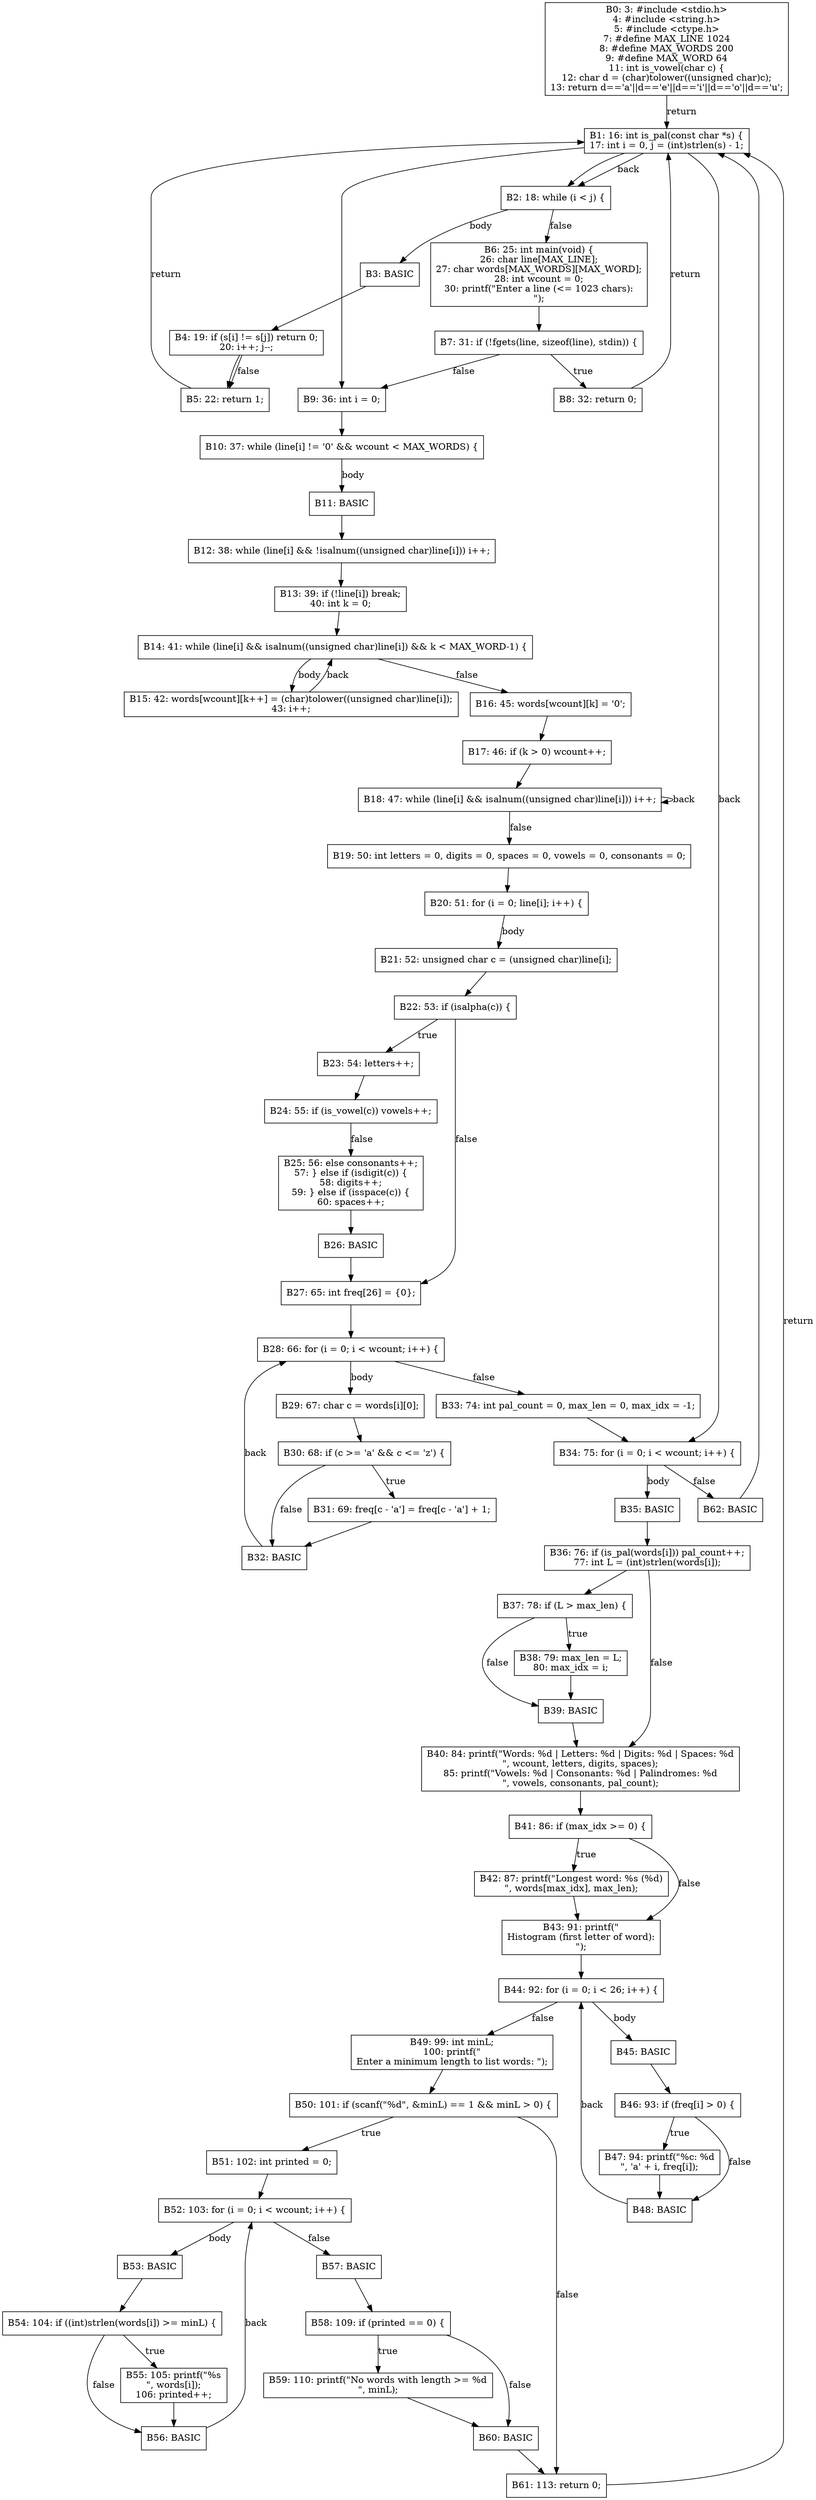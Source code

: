 digraph CFG {
  node [shape=box];
  B0 [label="B0: 3: #include <stdio.h>\n4: #include <string.h>\n5: #include <ctype.h>\n7: #define MAX_LINE 1024\n8: #define MAX_WORDS 200\n9: #define MAX_WORD 64\n11: int is_vowel(char c) {\n12: char d = (char)tolower((unsigned char)c);\n13: return d=='a'||d=='e'||d=='i'||d=='o'||d=='u';"];
  B1 [label="B1: 16: int is_pal(const char *s) {\n17: int i = 0, j = (int)strlen(s) - 1;"];
  B2 [label="B2: 18: while (i < j) {"];
  B3 [label="B3: BASIC"];
  B4 [label="B4: 19: if (s[i] != s[j]) return 0;\n20: i++; j--;"];
  B5 [label="B5: 22: return 1;"];
  B6 [label="B6: 25: int main(void) {\n26: char line[MAX_LINE];\n27: char words[MAX_WORDS][MAX_WORD];\n28: int wcount = 0;\n30: printf(\"Enter a line (<= 1023 chars):\n\");"];
  B7 [label="B7: 31: if (!fgets(line, sizeof(line), stdin)) {"];
  B8 [label="B8: 32: return 0;"];
  B9 [label="B9: 36: int i = 0;"];
  B10 [label="B10: 37: while (line[i] != '\0' && wcount < MAX_WORDS) {"];
  B11 [label="B11: BASIC"];
  B12 [label="B12: 38: while (line[i] && !isalnum((unsigned char)line[i])) i++;"];
  B13 [label="B13: 39: if (!line[i]) break;\n40: int k = 0;"];
  B14 [label="B14: 41: while (line[i] && isalnum((unsigned char)line[i]) && k < MAX_WORD-1) {"];
  B15 [label="B15: 42: words[wcount][k++] = (char)tolower((unsigned char)line[i]);\n43: i++;"];
  B16 [label="B16: 45: words[wcount][k] = '\0';"];
  B17 [label="B17: 46: if (k > 0) wcount++;"];
  B18 [label="B18: 47: while (line[i] && isalnum((unsigned char)line[i])) i++;"];
  B19 [label="B19: 50: int letters = 0, digits = 0, spaces = 0, vowels = 0, consonants = 0;"];
  B20 [label="B20: 51: for (i = 0; line[i]; i++) {"];
  B21 [label="B21: 52: unsigned char c = (unsigned char)line[i];"];
  B22 [label="B22: 53: if (isalpha(c)) {"];
  B23 [label="B23: 54: letters++;"];
  B24 [label="B24: 55: if (is_vowel(c)) vowels++;"];
  B25 [label="B25: 56: else consonants++;\n57: } else if (isdigit(c)) {\n58: digits++;\n59: } else if (isspace(c)) {\n60: spaces++;"];
  B26 [label="B26: BASIC"];
  B27 [label="B27: 65: int freq[26] = {0};"];
  B28 [label="B28: 66: for (i = 0; i < wcount; i++) {"];
  B29 [label="B29: 67: char c = words[i][0];"];
  B30 [label="B30: 68: if (c >= 'a' && c <= 'z') {"];
  B31 [label="B31: 69: freq[c - 'a'] = freq[c - 'a'] + 1;"];
  B32 [label="B32: BASIC"];
  B33 [label="B33: 74: int pal_count = 0, max_len = 0, max_idx = -1;"];
  B34 [label="B34: 75: for (i = 0; i < wcount; i++) {"];
  B35 [label="B35: BASIC"];
  B36 [label="B36: 76: if (is_pal(words[i])) pal_count++;\n77: int L = (int)strlen(words[i]);"];
  B37 [label="B37: 78: if (L > max_len) {"];
  B38 [label="B38: 79: max_len = L;\n80: max_idx = i;"];
  B39 [label="B39: BASIC"];
  B40 [label="B40: 84: printf(\"Words: %d | Letters: %d | Digits: %d | Spaces: %d\n\", wcount, letters, digits, spaces);\n85: printf(\"Vowels: %d | Consonants: %d | Palindromes: %d\n\", vowels, consonants, pal_count);"];
  B41 [label="B41: 86: if (max_idx >= 0) {"];
  B42 [label="B42: 87: printf(\"Longest word: %s (%d)\n\", words[max_idx], max_len);"];
  B43 [label="B43: 91: printf(\"\nHistogram (first letter of word):\n\");"];
  B44 [label="B44: 92: for (i = 0; i < 26; i++) {"];
  B45 [label="B45: BASIC"];
  B46 [label="B46: 93: if (freq[i] > 0) {"];
  B47 [label="B47: 94: printf(\"%c: %d\n\", 'a' + i, freq[i]);"];
  B48 [label="B48: BASIC"];
  B49 [label="B49: 99: int minL;\n100: printf(\"\nEnter a minimum length to list words: \");"];
  B50 [label="B50: 101: if (scanf(\"%d\", &minL) == 1 && minL > 0) {"];
  B51 [label="B51: 102: int printed = 0;"];
  B52 [label="B52: 103: for (i = 0; i < wcount; i++) {"];
  B53 [label="B53: BASIC"];
  B54 [label="B54: 104: if ((int)strlen(words[i]) >= minL) {"];
  B55 [label="B55: 105: printf(\"%s\n\", words[i]);\n106: printed++;"];
  B56 [label="B56: BASIC"];
  B57 [label="B57: BASIC"];
  B58 [label="B58: 109: if (printed == 0) {"];
  B59 [label="B59: 110: printf(\"No words with length >= %d\n\", minL);"];
  B60 [label="B60: BASIC"];
  B61 [label="B61: 113: return 0;"];
  B62 [label="B62: BASIC"];
  B0 -> B1 [label="return"];
  B1 -> B2;
  B2 -> B3 [label="body"];
  B3 -> B4;
  B4 -> B5;
  B4 -> B5 [label="false"];
  B5 -> B1 [label="return"];
  B1 -> B2 [label="back"];
  B2 -> B6 [label="false"];
  B6 -> B7;
  B7 -> B8 [label="true"];
  B8 -> B1 [label="return"];
  B1 -> B9;
  B7 -> B9 [label="false"];
  B9 -> B10;
  B10 -> B11 [label="body"];
  B11 -> B12;
  B12 -> B13;
  B13 -> B14;
  B14 -> B15 [label="body"];
  B15 -> B14 [label="back"];
  B14 -> B16 [label="false"];
  B16 -> B17;
  B17 -> B18;
  B18 -> B18 [label="back"];
  B18 -> B19 [label="false"];
  B19 -> B20;
  B20 -> B21 [label="body"];
  B21 -> B22;
  B22 -> B23 [label="true"];
  B23 -> B24;
  B24 -> B25 [label="false"];
  B25 -> B26;
  B26 -> B27;
  B22 -> B27 [label="false"];
  B27 -> B28;
  B28 -> B29 [label="body"];
  B29 -> B30;
  B30 -> B31 [label="true"];
  B31 -> B32;
  B30 -> B32 [label="false"];
  B32 -> B28 [label="back"];
  B28 -> B33 [label="false"];
  B33 -> B34;
  B34 -> B35 [label="body"];
  B35 -> B36;
  B36 -> B37;
  B37 -> B38 [label="true"];
  B38 -> B39;
  B37 -> B39 [label="false"];
  B39 -> B40;
  B36 -> B40 [label="false"];
  B40 -> B41;
  B41 -> B42 [label="true"];
  B42 -> B43;
  B41 -> B43 [label="false"];
  B43 -> B44;
  B44 -> B45 [label="body"];
  B45 -> B46;
  B46 -> B47 [label="true"];
  B47 -> B48;
  B46 -> B48 [label="false"];
  B48 -> B44 [label="back"];
  B44 -> B49 [label="false"];
  B49 -> B50;
  B50 -> B51 [label="true"];
  B51 -> B52;
  B52 -> B53 [label="body"];
  B53 -> B54;
  B54 -> B55 [label="true"];
  B55 -> B56;
  B54 -> B56 [label="false"];
  B56 -> B52 [label="back"];
  B52 -> B57 [label="false"];
  B57 -> B58;
  B58 -> B59 [label="true"];
  B59 -> B60;
  B58 -> B60 [label="false"];
  B60 -> B61;
  B50 -> B61 [label="false"];
  B61 -> B1 [label="return"];
  B1 -> B34 [label="back"];
  B34 -> B62 [label="false"];
  B62 -> B1;
}